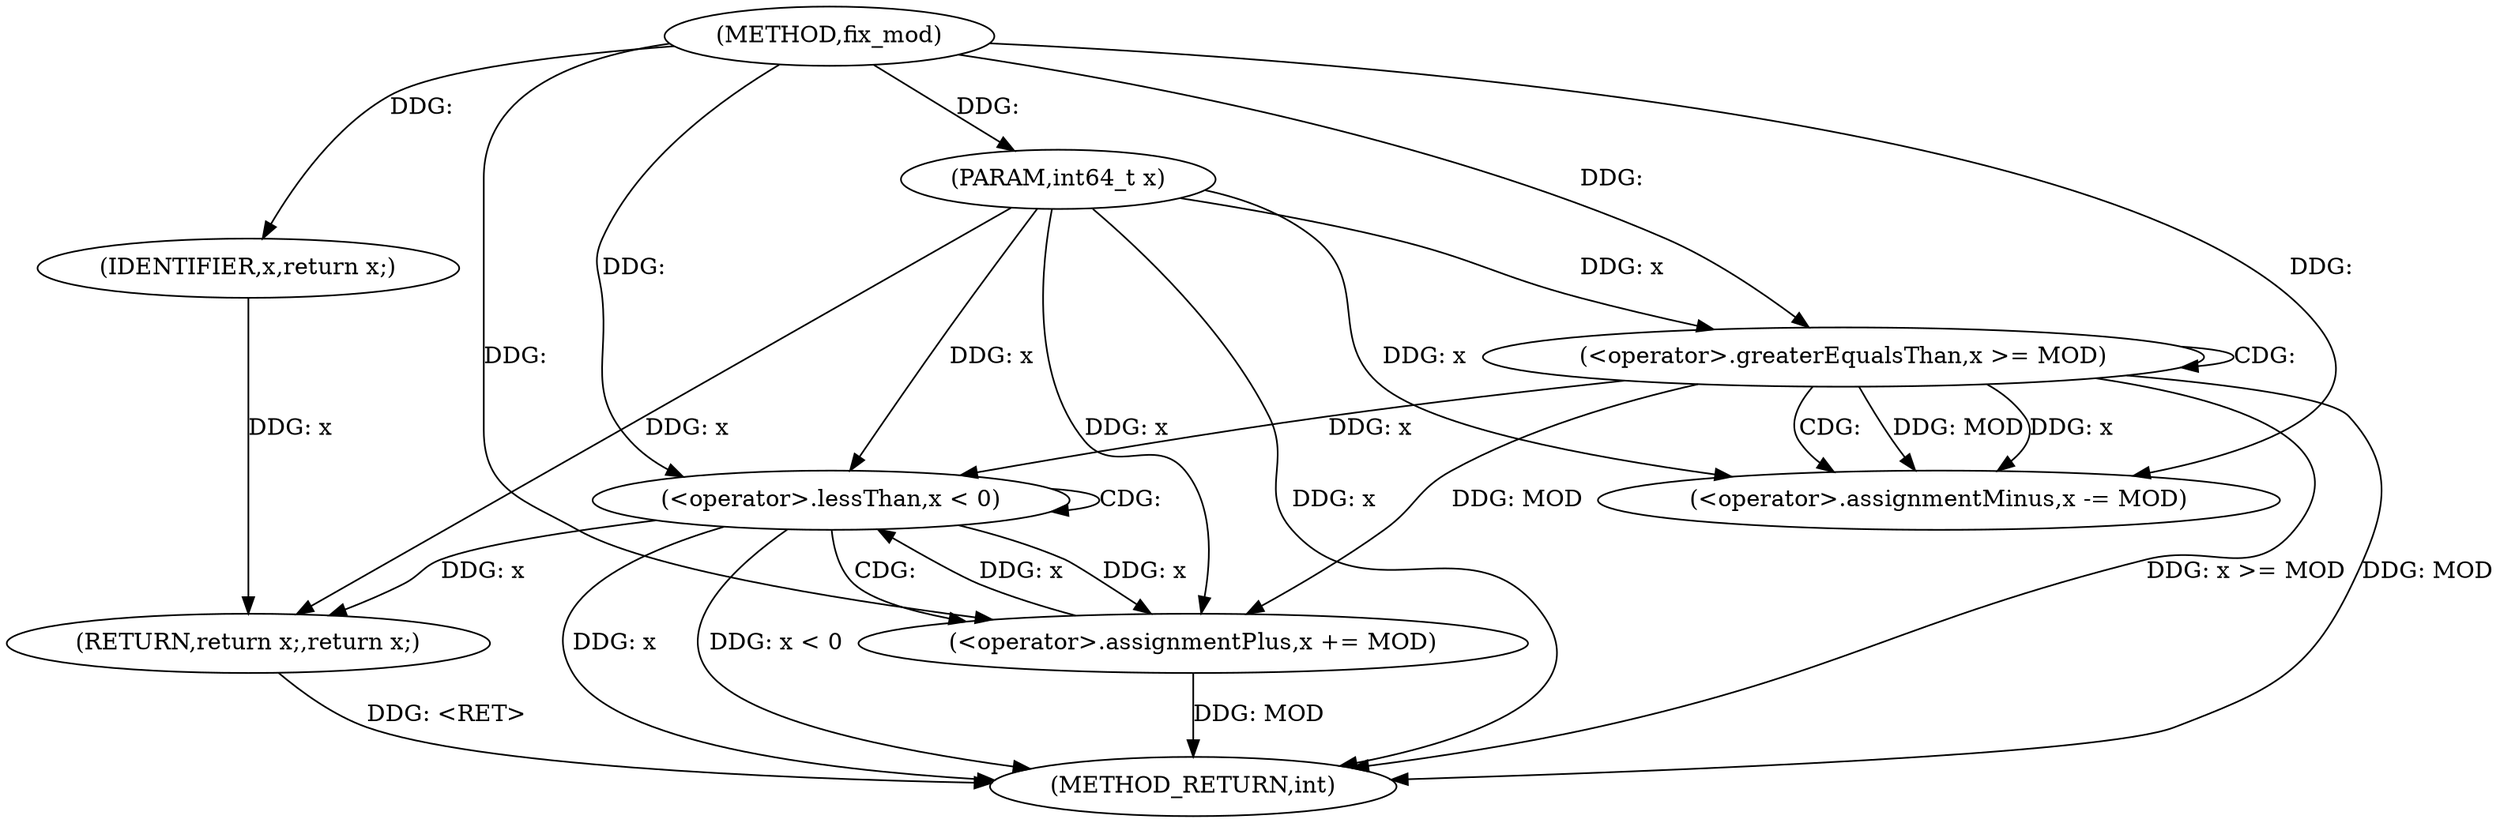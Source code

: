 digraph "fix_mod" {  
"1000102" [label = "(METHOD,fix_mod)" ]
"1000121" [label = "(METHOD_RETURN,int)" ]
"1000103" [label = "(PARAM,int64_t x)" ]
"1000119" [label = "(RETURN,return x;,return x;)" ]
"1000106" [label = "(<operator>.greaterEqualsThan,x >= MOD)" ]
"1000109" [label = "(<operator>.assignmentMinus,x -= MOD)" ]
"1000113" [label = "(<operator>.lessThan,x < 0)" ]
"1000116" [label = "(<operator>.assignmentPlus,x += MOD)" ]
"1000120" [label = "(IDENTIFIER,x,return x;)" ]
  "1000103" -> "1000121"  [ label = "DDG: x"] 
  "1000106" -> "1000121"  [ label = "DDG: MOD"] 
  "1000106" -> "1000121"  [ label = "DDG: x >= MOD"] 
  "1000113" -> "1000121"  [ label = "DDG: x"] 
  "1000113" -> "1000121"  [ label = "DDG: x < 0"] 
  "1000116" -> "1000121"  [ label = "DDG: MOD"] 
  "1000119" -> "1000121"  [ label = "DDG: <RET>"] 
  "1000102" -> "1000103"  [ label = "DDG: "] 
  "1000120" -> "1000119"  [ label = "DDG: x"] 
  "1000113" -> "1000119"  [ label = "DDG: x"] 
  "1000103" -> "1000119"  [ label = "DDG: x"] 
  "1000106" -> "1000109"  [ label = "DDG: MOD"] 
  "1000102" -> "1000109"  [ label = "DDG: "] 
  "1000106" -> "1000116"  [ label = "DDG: MOD"] 
  "1000102" -> "1000116"  [ label = "DDG: "] 
  "1000102" -> "1000120"  [ label = "DDG: "] 
  "1000103" -> "1000106"  [ label = "DDG: x"] 
  "1000102" -> "1000106"  [ label = "DDG: "] 
  "1000106" -> "1000109"  [ label = "DDG: x"] 
  "1000103" -> "1000109"  [ label = "DDG: x"] 
  "1000106" -> "1000113"  [ label = "DDG: x"] 
  "1000116" -> "1000113"  [ label = "DDG: x"] 
  "1000103" -> "1000113"  [ label = "DDG: x"] 
  "1000102" -> "1000113"  [ label = "DDG: "] 
  "1000113" -> "1000116"  [ label = "DDG: x"] 
  "1000103" -> "1000116"  [ label = "DDG: x"] 
  "1000106" -> "1000109"  [ label = "CDG: "] 
  "1000106" -> "1000106"  [ label = "CDG: "] 
  "1000113" -> "1000116"  [ label = "CDG: "] 
  "1000113" -> "1000113"  [ label = "CDG: "] 
}
